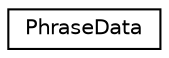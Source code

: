 digraph "Graphical Class Hierarchy"
{
  edge [fontname="Helvetica",fontsize="10",labelfontname="Helvetica",labelfontsize="10"];
  node [fontname="Helvetica",fontsize="10",shape=record];
  rankdir="LR";
  Node1 [label="PhraseData",height=0.2,width=0.4,color="black", fillcolor="white", style="filled",URL="$class_phrase_data.html"];
}
